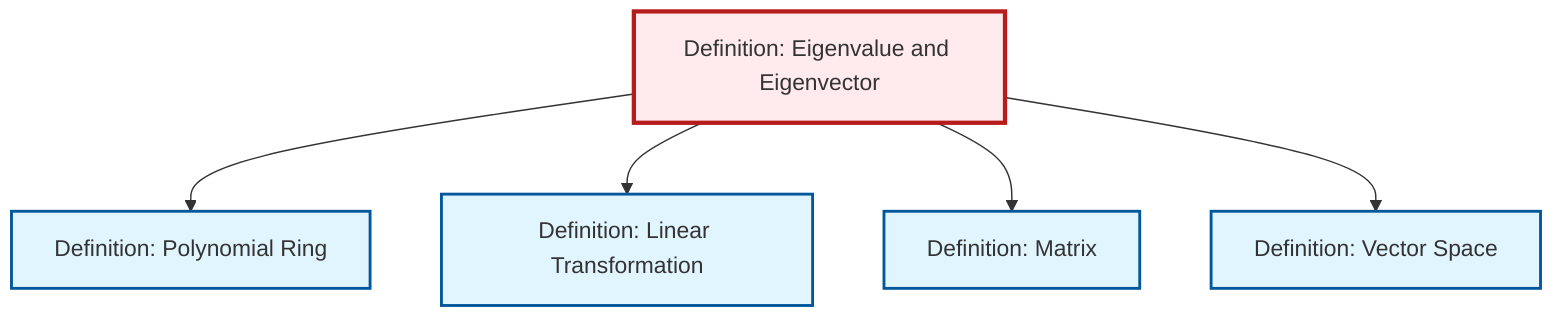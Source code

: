 graph TD
    classDef definition fill:#e1f5fe,stroke:#01579b,stroke-width:2px
    classDef theorem fill:#f3e5f5,stroke:#4a148c,stroke-width:2px
    classDef axiom fill:#fff3e0,stroke:#e65100,stroke-width:2px
    classDef example fill:#e8f5e9,stroke:#1b5e20,stroke-width:2px
    classDef current fill:#ffebee,stroke:#b71c1c,stroke-width:3px
    def-polynomial-ring["Definition: Polynomial Ring"]:::definition
    def-linear-transformation["Definition: Linear Transformation"]:::definition
    def-vector-space["Definition: Vector Space"]:::definition
    def-matrix["Definition: Matrix"]:::definition
    def-eigenvalue-eigenvector["Definition: Eigenvalue and Eigenvector"]:::definition
    def-eigenvalue-eigenvector --> def-polynomial-ring
    def-eigenvalue-eigenvector --> def-linear-transformation
    def-eigenvalue-eigenvector --> def-matrix
    def-eigenvalue-eigenvector --> def-vector-space
    class def-eigenvalue-eigenvector current